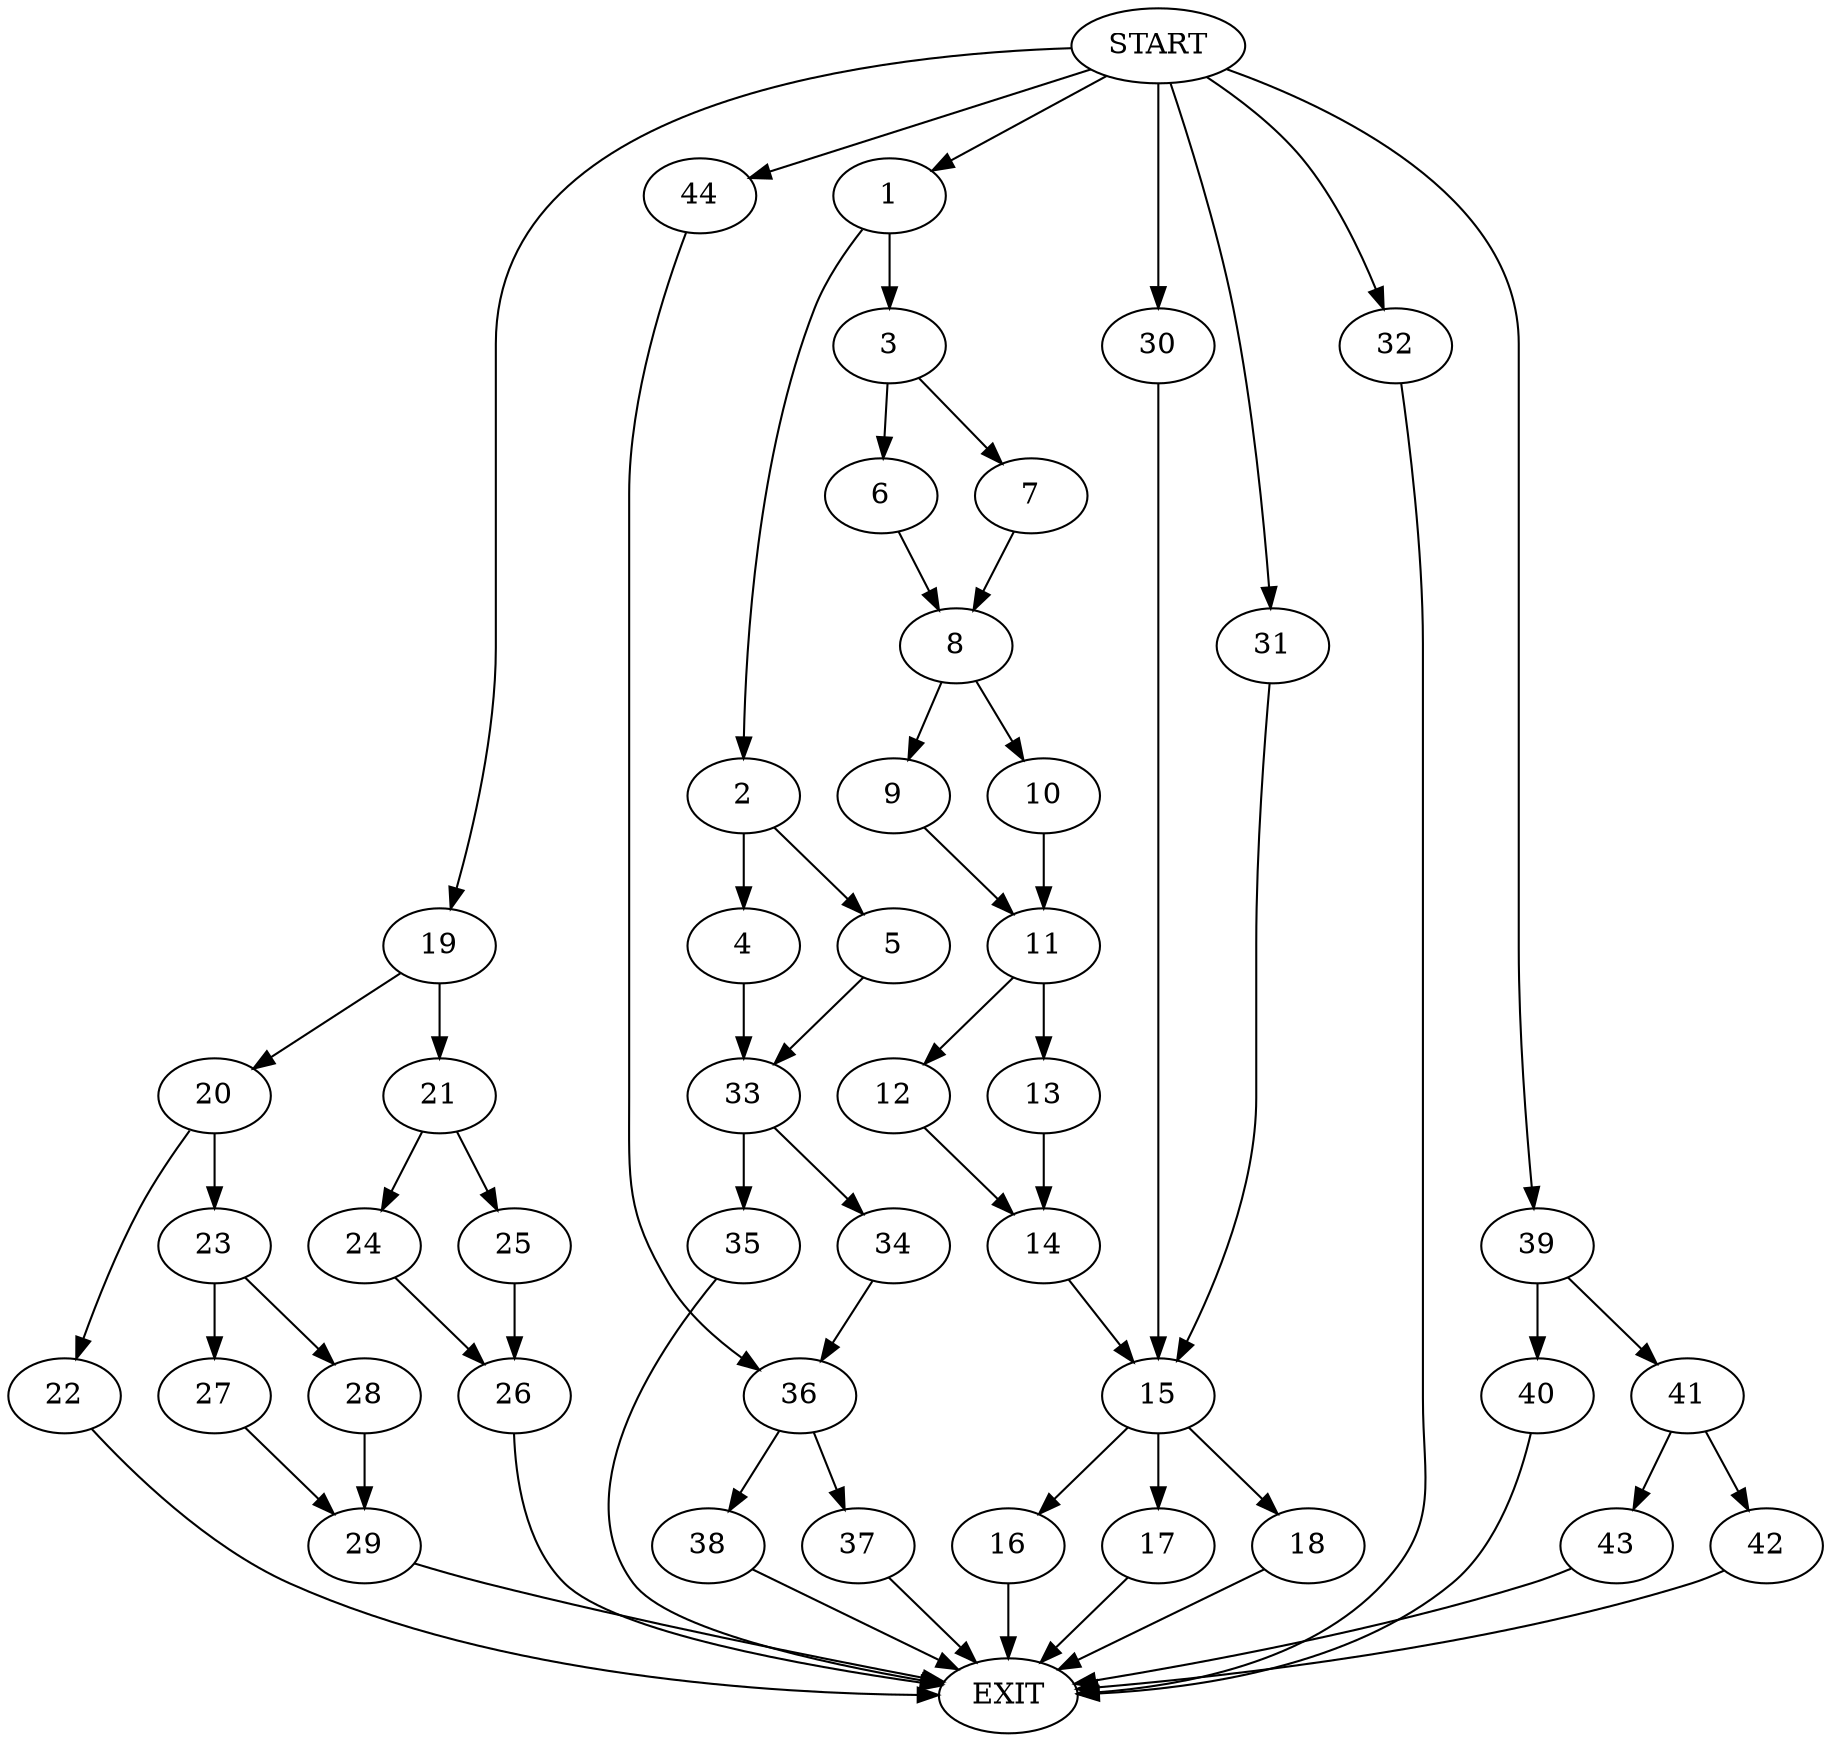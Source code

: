 digraph {
0 [label="START"]
45 [label="EXIT"]
0 -> 1
1 -> 2
1 -> 3
2 -> 4
2 -> 5
3 -> 6
3 -> 7
6 -> 8
7 -> 8
8 -> 9
8 -> 10
10 -> 11
9 -> 11
11 -> 12
11 -> 13
13 -> 14
12 -> 14
14 -> 15
15 -> 16
15 -> 17
15 -> 18
18 -> 45
0 -> 19
19 -> 20
19 -> 21
20 -> 22
20 -> 23
21 -> 24
21 -> 25
24 -> 26
25 -> 26
26 -> 45
22 -> 45
23 -> 27
23 -> 28
27 -> 29
28 -> 29
29 -> 45
0 -> 30
30 -> 15
16 -> 45
0 -> 31
31 -> 15
17 -> 45
0 -> 32
32 -> 45
5 -> 33
4 -> 33
33 -> 34
33 -> 35
35 -> 45
34 -> 36
36 -> 37
36 -> 38
38 -> 45
0 -> 39
39 -> 40
39 -> 41
40 -> 45
41 -> 42
41 -> 43
42 -> 45
43 -> 45
0 -> 44
44 -> 36
37 -> 45
}
